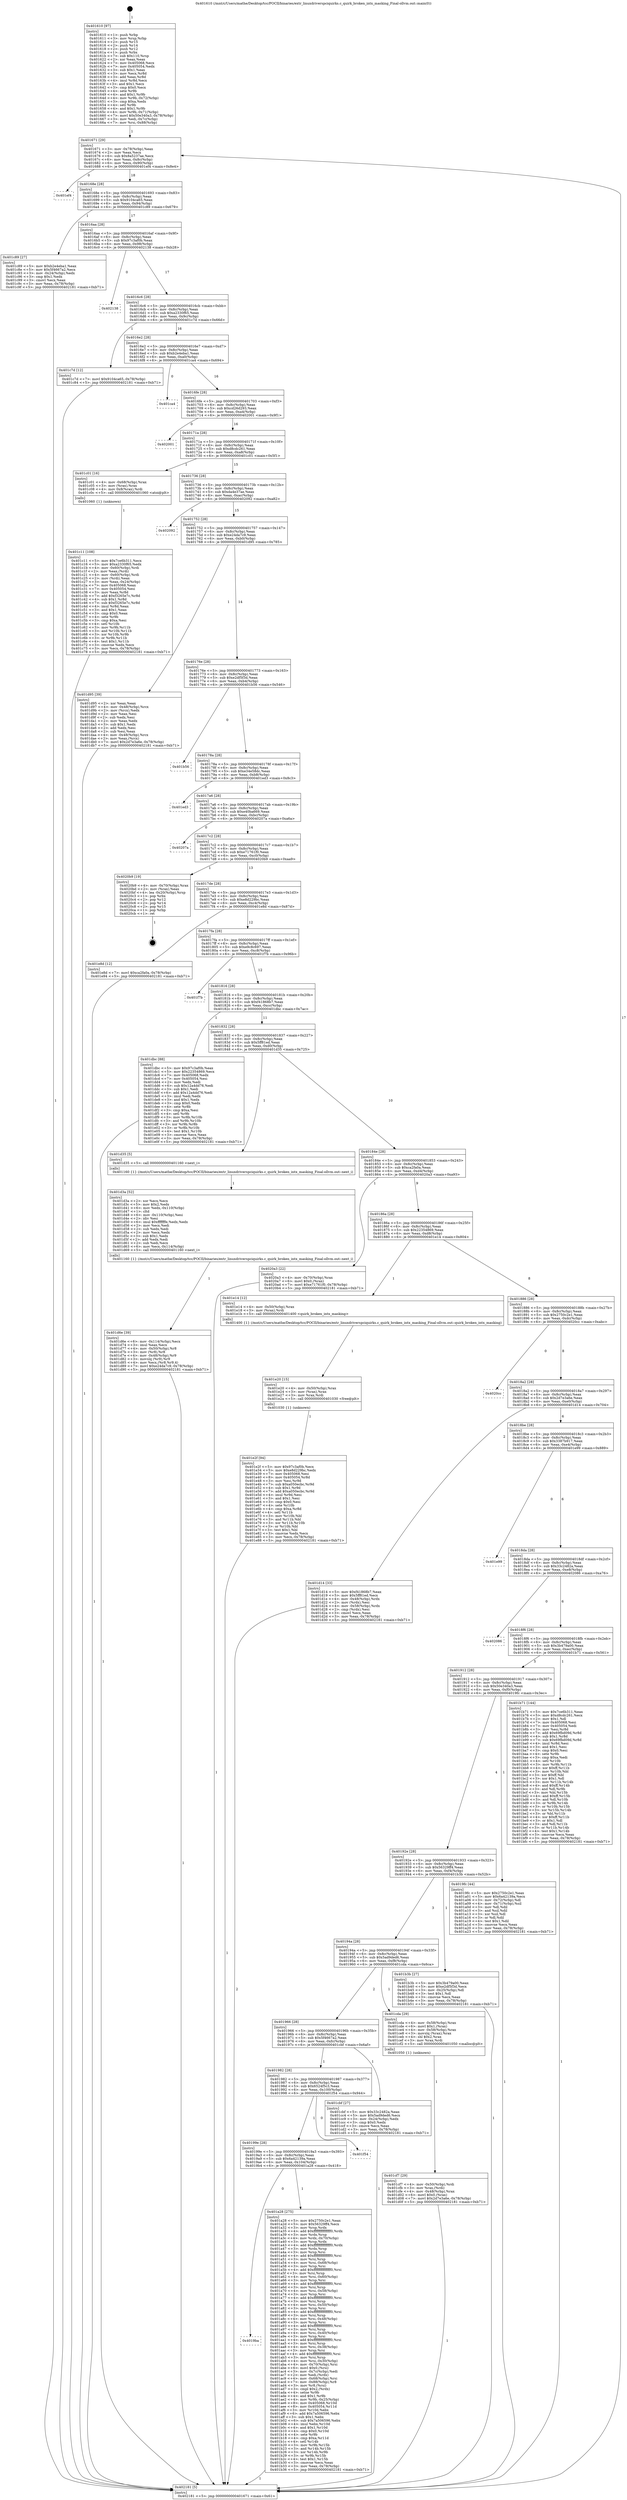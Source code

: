 digraph "0x401610" {
  label = "0x401610 (/mnt/c/Users/mathe/Desktop/tcc/POCII/binaries/extr_linuxdriverspciquirks.c_quirk_broken_intx_masking_Final-ollvm.out::main(0))"
  labelloc = "t"
  node[shape=record]

  Entry [label="",width=0.3,height=0.3,shape=circle,fillcolor=black,style=filled]
  "0x401671" [label="{
     0x401671 [29]\l
     | [instrs]\l
     &nbsp;&nbsp;0x401671 \<+3\>: mov -0x78(%rbp),%eax\l
     &nbsp;&nbsp;0x401674 \<+2\>: mov %eax,%ecx\l
     &nbsp;&nbsp;0x401676 \<+6\>: sub $0x8a5237ae,%ecx\l
     &nbsp;&nbsp;0x40167c \<+6\>: mov %eax,-0x8c(%rbp)\l
     &nbsp;&nbsp;0x401682 \<+6\>: mov %ecx,-0x90(%rbp)\l
     &nbsp;&nbsp;0x401688 \<+6\>: je 0000000000401ef4 \<main+0x8e4\>\l
  }"]
  "0x401ef4" [label="{
     0x401ef4\l
  }", style=dashed]
  "0x40168e" [label="{
     0x40168e [28]\l
     | [instrs]\l
     &nbsp;&nbsp;0x40168e \<+5\>: jmp 0000000000401693 \<main+0x83\>\l
     &nbsp;&nbsp;0x401693 \<+6\>: mov -0x8c(%rbp),%eax\l
     &nbsp;&nbsp;0x401699 \<+5\>: sub $0x9104ca65,%eax\l
     &nbsp;&nbsp;0x40169e \<+6\>: mov %eax,-0x94(%rbp)\l
     &nbsp;&nbsp;0x4016a4 \<+6\>: je 0000000000401c89 \<main+0x679\>\l
  }"]
  Exit [label="",width=0.3,height=0.3,shape=circle,fillcolor=black,style=filled,peripheries=2]
  "0x401c89" [label="{
     0x401c89 [27]\l
     | [instrs]\l
     &nbsp;&nbsp;0x401c89 \<+5\>: mov $0xb2e4eba1,%eax\l
     &nbsp;&nbsp;0x401c8e \<+5\>: mov $0x5f4667a2,%ecx\l
     &nbsp;&nbsp;0x401c93 \<+3\>: mov -0x24(%rbp),%edx\l
     &nbsp;&nbsp;0x401c96 \<+3\>: cmp $0x1,%edx\l
     &nbsp;&nbsp;0x401c99 \<+3\>: cmovl %ecx,%eax\l
     &nbsp;&nbsp;0x401c9c \<+3\>: mov %eax,-0x78(%rbp)\l
     &nbsp;&nbsp;0x401c9f \<+5\>: jmp 0000000000402181 \<main+0xb71\>\l
  }"]
  "0x4016aa" [label="{
     0x4016aa [28]\l
     | [instrs]\l
     &nbsp;&nbsp;0x4016aa \<+5\>: jmp 00000000004016af \<main+0x9f\>\l
     &nbsp;&nbsp;0x4016af \<+6\>: mov -0x8c(%rbp),%eax\l
     &nbsp;&nbsp;0x4016b5 \<+5\>: sub $0x97c3af0b,%eax\l
     &nbsp;&nbsp;0x4016ba \<+6\>: mov %eax,-0x98(%rbp)\l
     &nbsp;&nbsp;0x4016c0 \<+6\>: je 0000000000402138 \<main+0xb28\>\l
  }"]
  "0x401e2f" [label="{
     0x401e2f [94]\l
     | [instrs]\l
     &nbsp;&nbsp;0x401e2f \<+5\>: mov $0x97c3af0b,%ecx\l
     &nbsp;&nbsp;0x401e34 \<+5\>: mov $0xe8d229bc,%edx\l
     &nbsp;&nbsp;0x401e39 \<+7\>: mov 0x405068,%esi\l
     &nbsp;&nbsp;0x401e40 \<+8\>: mov 0x405054,%r8d\l
     &nbsp;&nbsp;0x401e48 \<+3\>: mov %esi,%r9d\l
     &nbsp;&nbsp;0x401e4b \<+7\>: sub $0xa050ecbc,%r9d\l
     &nbsp;&nbsp;0x401e52 \<+4\>: sub $0x1,%r9d\l
     &nbsp;&nbsp;0x401e56 \<+7\>: add $0xa050ecbc,%r9d\l
     &nbsp;&nbsp;0x401e5d \<+4\>: imul %r9d,%esi\l
     &nbsp;&nbsp;0x401e61 \<+3\>: and $0x1,%esi\l
     &nbsp;&nbsp;0x401e64 \<+3\>: cmp $0x0,%esi\l
     &nbsp;&nbsp;0x401e67 \<+4\>: sete %r10b\l
     &nbsp;&nbsp;0x401e6b \<+4\>: cmp $0xa,%r8d\l
     &nbsp;&nbsp;0x401e6f \<+4\>: setl %r11b\l
     &nbsp;&nbsp;0x401e73 \<+3\>: mov %r10b,%bl\l
     &nbsp;&nbsp;0x401e76 \<+3\>: and %r11b,%bl\l
     &nbsp;&nbsp;0x401e79 \<+3\>: xor %r11b,%r10b\l
     &nbsp;&nbsp;0x401e7c \<+3\>: or %r10b,%bl\l
     &nbsp;&nbsp;0x401e7f \<+3\>: test $0x1,%bl\l
     &nbsp;&nbsp;0x401e82 \<+3\>: cmovne %edx,%ecx\l
     &nbsp;&nbsp;0x401e85 \<+3\>: mov %ecx,-0x78(%rbp)\l
     &nbsp;&nbsp;0x401e88 \<+5\>: jmp 0000000000402181 \<main+0xb71\>\l
  }"]
  "0x402138" [label="{
     0x402138\l
  }", style=dashed]
  "0x4016c6" [label="{
     0x4016c6 [28]\l
     | [instrs]\l
     &nbsp;&nbsp;0x4016c6 \<+5\>: jmp 00000000004016cb \<main+0xbb\>\l
     &nbsp;&nbsp;0x4016cb \<+6\>: mov -0x8c(%rbp),%eax\l
     &nbsp;&nbsp;0x4016d1 \<+5\>: sub $0xa2330f65,%eax\l
     &nbsp;&nbsp;0x4016d6 \<+6\>: mov %eax,-0x9c(%rbp)\l
     &nbsp;&nbsp;0x4016dc \<+6\>: je 0000000000401c7d \<main+0x66d\>\l
  }"]
  "0x401e20" [label="{
     0x401e20 [15]\l
     | [instrs]\l
     &nbsp;&nbsp;0x401e20 \<+4\>: mov -0x50(%rbp),%rax\l
     &nbsp;&nbsp;0x401e24 \<+3\>: mov (%rax),%rax\l
     &nbsp;&nbsp;0x401e27 \<+3\>: mov %rax,%rdi\l
     &nbsp;&nbsp;0x401e2a \<+5\>: call 0000000000401030 \<free@plt\>\l
     | [calls]\l
     &nbsp;&nbsp;0x401030 \{1\} (unknown)\l
  }"]
  "0x401c7d" [label="{
     0x401c7d [12]\l
     | [instrs]\l
     &nbsp;&nbsp;0x401c7d \<+7\>: movl $0x9104ca65,-0x78(%rbp)\l
     &nbsp;&nbsp;0x401c84 \<+5\>: jmp 0000000000402181 \<main+0xb71\>\l
  }"]
  "0x4016e2" [label="{
     0x4016e2 [28]\l
     | [instrs]\l
     &nbsp;&nbsp;0x4016e2 \<+5\>: jmp 00000000004016e7 \<main+0xd7\>\l
     &nbsp;&nbsp;0x4016e7 \<+6\>: mov -0x8c(%rbp),%eax\l
     &nbsp;&nbsp;0x4016ed \<+5\>: sub $0xb2e4eba1,%eax\l
     &nbsp;&nbsp;0x4016f2 \<+6\>: mov %eax,-0xa0(%rbp)\l
     &nbsp;&nbsp;0x4016f8 \<+6\>: je 0000000000401ca4 \<main+0x694\>\l
  }"]
  "0x401d6e" [label="{
     0x401d6e [39]\l
     | [instrs]\l
     &nbsp;&nbsp;0x401d6e \<+6\>: mov -0x114(%rbp),%ecx\l
     &nbsp;&nbsp;0x401d74 \<+3\>: imul %eax,%ecx\l
     &nbsp;&nbsp;0x401d77 \<+4\>: mov -0x50(%rbp),%r8\l
     &nbsp;&nbsp;0x401d7b \<+3\>: mov (%r8),%r8\l
     &nbsp;&nbsp;0x401d7e \<+4\>: mov -0x48(%rbp),%r9\l
     &nbsp;&nbsp;0x401d82 \<+3\>: movslq (%r9),%r9\l
     &nbsp;&nbsp;0x401d85 \<+4\>: mov %ecx,(%r8,%r9,4)\l
     &nbsp;&nbsp;0x401d89 \<+7\>: movl $0xe24da7c9,-0x78(%rbp)\l
     &nbsp;&nbsp;0x401d90 \<+5\>: jmp 0000000000402181 \<main+0xb71\>\l
  }"]
  "0x401ca4" [label="{
     0x401ca4\l
  }", style=dashed]
  "0x4016fe" [label="{
     0x4016fe [28]\l
     | [instrs]\l
     &nbsp;&nbsp;0x4016fe \<+5\>: jmp 0000000000401703 \<main+0xf3\>\l
     &nbsp;&nbsp;0x401703 \<+6\>: mov -0x8c(%rbp),%eax\l
     &nbsp;&nbsp;0x401709 \<+5\>: sub $0xcd26d293,%eax\l
     &nbsp;&nbsp;0x40170e \<+6\>: mov %eax,-0xa4(%rbp)\l
     &nbsp;&nbsp;0x401714 \<+6\>: je 0000000000402001 \<main+0x9f1\>\l
  }"]
  "0x401d3a" [label="{
     0x401d3a [52]\l
     | [instrs]\l
     &nbsp;&nbsp;0x401d3a \<+2\>: xor %ecx,%ecx\l
     &nbsp;&nbsp;0x401d3c \<+5\>: mov $0x2,%edx\l
     &nbsp;&nbsp;0x401d41 \<+6\>: mov %edx,-0x110(%rbp)\l
     &nbsp;&nbsp;0x401d47 \<+1\>: cltd\l
     &nbsp;&nbsp;0x401d48 \<+6\>: mov -0x110(%rbp),%esi\l
     &nbsp;&nbsp;0x401d4e \<+2\>: idiv %esi\l
     &nbsp;&nbsp;0x401d50 \<+6\>: imul $0xfffffffe,%edx,%edx\l
     &nbsp;&nbsp;0x401d56 \<+2\>: mov %ecx,%edi\l
     &nbsp;&nbsp;0x401d58 \<+2\>: sub %edx,%edi\l
     &nbsp;&nbsp;0x401d5a \<+2\>: mov %ecx,%edx\l
     &nbsp;&nbsp;0x401d5c \<+3\>: sub $0x1,%edx\l
     &nbsp;&nbsp;0x401d5f \<+2\>: add %edx,%edi\l
     &nbsp;&nbsp;0x401d61 \<+2\>: sub %edi,%ecx\l
     &nbsp;&nbsp;0x401d63 \<+6\>: mov %ecx,-0x114(%rbp)\l
     &nbsp;&nbsp;0x401d69 \<+5\>: call 0000000000401160 \<next_i\>\l
     | [calls]\l
     &nbsp;&nbsp;0x401160 \{1\} (/mnt/c/Users/mathe/Desktop/tcc/POCII/binaries/extr_linuxdriverspciquirks.c_quirk_broken_intx_masking_Final-ollvm.out::next_i)\l
  }"]
  "0x402001" [label="{
     0x402001\l
  }", style=dashed]
  "0x40171a" [label="{
     0x40171a [28]\l
     | [instrs]\l
     &nbsp;&nbsp;0x40171a \<+5\>: jmp 000000000040171f \<main+0x10f\>\l
     &nbsp;&nbsp;0x40171f \<+6\>: mov -0x8c(%rbp),%eax\l
     &nbsp;&nbsp;0x401725 \<+5\>: sub $0xd8cdc261,%eax\l
     &nbsp;&nbsp;0x40172a \<+6\>: mov %eax,-0xa8(%rbp)\l
     &nbsp;&nbsp;0x401730 \<+6\>: je 0000000000401c01 \<main+0x5f1\>\l
  }"]
  "0x401cf7" [label="{
     0x401cf7 [29]\l
     | [instrs]\l
     &nbsp;&nbsp;0x401cf7 \<+4\>: mov -0x50(%rbp),%rdi\l
     &nbsp;&nbsp;0x401cfb \<+3\>: mov %rax,(%rdi)\l
     &nbsp;&nbsp;0x401cfe \<+4\>: mov -0x48(%rbp),%rax\l
     &nbsp;&nbsp;0x401d02 \<+6\>: movl $0x0,(%rax)\l
     &nbsp;&nbsp;0x401d08 \<+7\>: movl $0x2d7e3a6e,-0x78(%rbp)\l
     &nbsp;&nbsp;0x401d0f \<+5\>: jmp 0000000000402181 \<main+0xb71\>\l
  }"]
  "0x401c01" [label="{
     0x401c01 [16]\l
     | [instrs]\l
     &nbsp;&nbsp;0x401c01 \<+4\>: mov -0x68(%rbp),%rax\l
     &nbsp;&nbsp;0x401c05 \<+3\>: mov (%rax),%rax\l
     &nbsp;&nbsp;0x401c08 \<+4\>: mov 0x8(%rax),%rdi\l
     &nbsp;&nbsp;0x401c0c \<+5\>: call 0000000000401060 \<atoi@plt\>\l
     | [calls]\l
     &nbsp;&nbsp;0x401060 \{1\} (unknown)\l
  }"]
  "0x401736" [label="{
     0x401736 [28]\l
     | [instrs]\l
     &nbsp;&nbsp;0x401736 \<+5\>: jmp 000000000040173b \<main+0x12b\>\l
     &nbsp;&nbsp;0x40173b \<+6\>: mov -0x8c(%rbp),%eax\l
     &nbsp;&nbsp;0x401741 \<+5\>: sub $0xda4e37ae,%eax\l
     &nbsp;&nbsp;0x401746 \<+6\>: mov %eax,-0xac(%rbp)\l
     &nbsp;&nbsp;0x40174c \<+6\>: je 0000000000402092 \<main+0xa82\>\l
  }"]
  "0x401c11" [label="{
     0x401c11 [108]\l
     | [instrs]\l
     &nbsp;&nbsp;0x401c11 \<+5\>: mov $0x7ce6b311,%ecx\l
     &nbsp;&nbsp;0x401c16 \<+5\>: mov $0xa2330f65,%edx\l
     &nbsp;&nbsp;0x401c1b \<+4\>: mov -0x60(%rbp),%rdi\l
     &nbsp;&nbsp;0x401c1f \<+2\>: mov %eax,(%rdi)\l
     &nbsp;&nbsp;0x401c21 \<+4\>: mov -0x60(%rbp),%rdi\l
     &nbsp;&nbsp;0x401c25 \<+2\>: mov (%rdi),%eax\l
     &nbsp;&nbsp;0x401c27 \<+3\>: mov %eax,-0x24(%rbp)\l
     &nbsp;&nbsp;0x401c2a \<+7\>: mov 0x405068,%eax\l
     &nbsp;&nbsp;0x401c31 \<+7\>: mov 0x405054,%esi\l
     &nbsp;&nbsp;0x401c38 \<+3\>: mov %eax,%r8d\l
     &nbsp;&nbsp;0x401c3b \<+7\>: add $0xf3265e7c,%r8d\l
     &nbsp;&nbsp;0x401c42 \<+4\>: sub $0x1,%r8d\l
     &nbsp;&nbsp;0x401c46 \<+7\>: sub $0xf3265e7c,%r8d\l
     &nbsp;&nbsp;0x401c4d \<+4\>: imul %r8d,%eax\l
     &nbsp;&nbsp;0x401c51 \<+3\>: and $0x1,%eax\l
     &nbsp;&nbsp;0x401c54 \<+3\>: cmp $0x0,%eax\l
     &nbsp;&nbsp;0x401c57 \<+4\>: sete %r9b\l
     &nbsp;&nbsp;0x401c5b \<+3\>: cmp $0xa,%esi\l
     &nbsp;&nbsp;0x401c5e \<+4\>: setl %r10b\l
     &nbsp;&nbsp;0x401c62 \<+3\>: mov %r9b,%r11b\l
     &nbsp;&nbsp;0x401c65 \<+3\>: and %r10b,%r11b\l
     &nbsp;&nbsp;0x401c68 \<+3\>: xor %r10b,%r9b\l
     &nbsp;&nbsp;0x401c6b \<+3\>: or %r9b,%r11b\l
     &nbsp;&nbsp;0x401c6e \<+4\>: test $0x1,%r11b\l
     &nbsp;&nbsp;0x401c72 \<+3\>: cmovne %edx,%ecx\l
     &nbsp;&nbsp;0x401c75 \<+3\>: mov %ecx,-0x78(%rbp)\l
     &nbsp;&nbsp;0x401c78 \<+5\>: jmp 0000000000402181 \<main+0xb71\>\l
  }"]
  "0x402092" [label="{
     0x402092\l
  }", style=dashed]
  "0x401752" [label="{
     0x401752 [28]\l
     | [instrs]\l
     &nbsp;&nbsp;0x401752 \<+5\>: jmp 0000000000401757 \<main+0x147\>\l
     &nbsp;&nbsp;0x401757 \<+6\>: mov -0x8c(%rbp),%eax\l
     &nbsp;&nbsp;0x40175d \<+5\>: sub $0xe24da7c9,%eax\l
     &nbsp;&nbsp;0x401762 \<+6\>: mov %eax,-0xb0(%rbp)\l
     &nbsp;&nbsp;0x401768 \<+6\>: je 0000000000401d95 \<main+0x785\>\l
  }"]
  "0x4019ba" [label="{
     0x4019ba\l
  }", style=dashed]
  "0x401d95" [label="{
     0x401d95 [39]\l
     | [instrs]\l
     &nbsp;&nbsp;0x401d95 \<+2\>: xor %eax,%eax\l
     &nbsp;&nbsp;0x401d97 \<+4\>: mov -0x48(%rbp),%rcx\l
     &nbsp;&nbsp;0x401d9b \<+2\>: mov (%rcx),%edx\l
     &nbsp;&nbsp;0x401d9d \<+2\>: mov %eax,%esi\l
     &nbsp;&nbsp;0x401d9f \<+2\>: sub %edx,%esi\l
     &nbsp;&nbsp;0x401da1 \<+2\>: mov %eax,%edx\l
     &nbsp;&nbsp;0x401da3 \<+3\>: sub $0x1,%edx\l
     &nbsp;&nbsp;0x401da6 \<+2\>: add %edx,%esi\l
     &nbsp;&nbsp;0x401da8 \<+2\>: sub %esi,%eax\l
     &nbsp;&nbsp;0x401daa \<+4\>: mov -0x48(%rbp),%rcx\l
     &nbsp;&nbsp;0x401dae \<+2\>: mov %eax,(%rcx)\l
     &nbsp;&nbsp;0x401db0 \<+7\>: movl $0x2d7e3a6e,-0x78(%rbp)\l
     &nbsp;&nbsp;0x401db7 \<+5\>: jmp 0000000000402181 \<main+0xb71\>\l
  }"]
  "0x40176e" [label="{
     0x40176e [28]\l
     | [instrs]\l
     &nbsp;&nbsp;0x40176e \<+5\>: jmp 0000000000401773 \<main+0x163\>\l
     &nbsp;&nbsp;0x401773 \<+6\>: mov -0x8c(%rbp),%eax\l
     &nbsp;&nbsp;0x401779 \<+5\>: sub $0xe2df5f3d,%eax\l
     &nbsp;&nbsp;0x40177e \<+6\>: mov %eax,-0xb4(%rbp)\l
     &nbsp;&nbsp;0x401784 \<+6\>: je 0000000000401b56 \<main+0x546\>\l
  }"]
  "0x401a28" [label="{
     0x401a28 [275]\l
     | [instrs]\l
     &nbsp;&nbsp;0x401a28 \<+5\>: mov $0x2750c2e1,%eax\l
     &nbsp;&nbsp;0x401a2d \<+5\>: mov $0x56329ff4,%ecx\l
     &nbsp;&nbsp;0x401a32 \<+3\>: mov %rsp,%rdx\l
     &nbsp;&nbsp;0x401a35 \<+4\>: add $0xfffffffffffffff0,%rdx\l
     &nbsp;&nbsp;0x401a39 \<+3\>: mov %rdx,%rsp\l
     &nbsp;&nbsp;0x401a3c \<+4\>: mov %rdx,-0x70(%rbp)\l
     &nbsp;&nbsp;0x401a40 \<+3\>: mov %rsp,%rdx\l
     &nbsp;&nbsp;0x401a43 \<+4\>: add $0xfffffffffffffff0,%rdx\l
     &nbsp;&nbsp;0x401a47 \<+3\>: mov %rdx,%rsp\l
     &nbsp;&nbsp;0x401a4a \<+3\>: mov %rsp,%rsi\l
     &nbsp;&nbsp;0x401a4d \<+4\>: add $0xfffffffffffffff0,%rsi\l
     &nbsp;&nbsp;0x401a51 \<+3\>: mov %rsi,%rsp\l
     &nbsp;&nbsp;0x401a54 \<+4\>: mov %rsi,-0x68(%rbp)\l
     &nbsp;&nbsp;0x401a58 \<+3\>: mov %rsp,%rsi\l
     &nbsp;&nbsp;0x401a5b \<+4\>: add $0xfffffffffffffff0,%rsi\l
     &nbsp;&nbsp;0x401a5f \<+3\>: mov %rsi,%rsp\l
     &nbsp;&nbsp;0x401a62 \<+4\>: mov %rsi,-0x60(%rbp)\l
     &nbsp;&nbsp;0x401a66 \<+3\>: mov %rsp,%rsi\l
     &nbsp;&nbsp;0x401a69 \<+4\>: add $0xfffffffffffffff0,%rsi\l
     &nbsp;&nbsp;0x401a6d \<+3\>: mov %rsi,%rsp\l
     &nbsp;&nbsp;0x401a70 \<+4\>: mov %rsi,-0x58(%rbp)\l
     &nbsp;&nbsp;0x401a74 \<+3\>: mov %rsp,%rsi\l
     &nbsp;&nbsp;0x401a77 \<+4\>: add $0xfffffffffffffff0,%rsi\l
     &nbsp;&nbsp;0x401a7b \<+3\>: mov %rsi,%rsp\l
     &nbsp;&nbsp;0x401a7e \<+4\>: mov %rsi,-0x50(%rbp)\l
     &nbsp;&nbsp;0x401a82 \<+3\>: mov %rsp,%rsi\l
     &nbsp;&nbsp;0x401a85 \<+4\>: add $0xfffffffffffffff0,%rsi\l
     &nbsp;&nbsp;0x401a89 \<+3\>: mov %rsi,%rsp\l
     &nbsp;&nbsp;0x401a8c \<+4\>: mov %rsi,-0x48(%rbp)\l
     &nbsp;&nbsp;0x401a90 \<+3\>: mov %rsp,%rsi\l
     &nbsp;&nbsp;0x401a93 \<+4\>: add $0xfffffffffffffff0,%rsi\l
     &nbsp;&nbsp;0x401a97 \<+3\>: mov %rsi,%rsp\l
     &nbsp;&nbsp;0x401a9a \<+4\>: mov %rsi,-0x40(%rbp)\l
     &nbsp;&nbsp;0x401a9e \<+3\>: mov %rsp,%rsi\l
     &nbsp;&nbsp;0x401aa1 \<+4\>: add $0xfffffffffffffff0,%rsi\l
     &nbsp;&nbsp;0x401aa5 \<+3\>: mov %rsi,%rsp\l
     &nbsp;&nbsp;0x401aa8 \<+4\>: mov %rsi,-0x38(%rbp)\l
     &nbsp;&nbsp;0x401aac \<+3\>: mov %rsp,%rsi\l
     &nbsp;&nbsp;0x401aaf \<+4\>: add $0xfffffffffffffff0,%rsi\l
     &nbsp;&nbsp;0x401ab3 \<+3\>: mov %rsi,%rsp\l
     &nbsp;&nbsp;0x401ab6 \<+4\>: mov %rsi,-0x30(%rbp)\l
     &nbsp;&nbsp;0x401aba \<+4\>: mov -0x70(%rbp),%rsi\l
     &nbsp;&nbsp;0x401abe \<+6\>: movl $0x0,(%rsi)\l
     &nbsp;&nbsp;0x401ac4 \<+3\>: mov -0x7c(%rbp),%edi\l
     &nbsp;&nbsp;0x401ac7 \<+2\>: mov %edi,(%rdx)\l
     &nbsp;&nbsp;0x401ac9 \<+4\>: mov -0x68(%rbp),%rsi\l
     &nbsp;&nbsp;0x401acd \<+7\>: mov -0x88(%rbp),%r8\l
     &nbsp;&nbsp;0x401ad4 \<+3\>: mov %r8,(%rsi)\l
     &nbsp;&nbsp;0x401ad7 \<+3\>: cmpl $0x2,(%rdx)\l
     &nbsp;&nbsp;0x401ada \<+4\>: setne %r9b\l
     &nbsp;&nbsp;0x401ade \<+4\>: and $0x1,%r9b\l
     &nbsp;&nbsp;0x401ae2 \<+4\>: mov %r9b,-0x25(%rbp)\l
     &nbsp;&nbsp;0x401ae6 \<+8\>: mov 0x405068,%r10d\l
     &nbsp;&nbsp;0x401aee \<+8\>: mov 0x405054,%r11d\l
     &nbsp;&nbsp;0x401af6 \<+3\>: mov %r10d,%ebx\l
     &nbsp;&nbsp;0x401af9 \<+6\>: add $0x7a506596,%ebx\l
     &nbsp;&nbsp;0x401aff \<+3\>: sub $0x1,%ebx\l
     &nbsp;&nbsp;0x401b02 \<+6\>: sub $0x7a506596,%ebx\l
     &nbsp;&nbsp;0x401b08 \<+4\>: imul %ebx,%r10d\l
     &nbsp;&nbsp;0x401b0c \<+4\>: and $0x1,%r10d\l
     &nbsp;&nbsp;0x401b10 \<+4\>: cmp $0x0,%r10d\l
     &nbsp;&nbsp;0x401b14 \<+4\>: sete %r9b\l
     &nbsp;&nbsp;0x401b18 \<+4\>: cmp $0xa,%r11d\l
     &nbsp;&nbsp;0x401b1c \<+4\>: setl %r14b\l
     &nbsp;&nbsp;0x401b20 \<+3\>: mov %r9b,%r15b\l
     &nbsp;&nbsp;0x401b23 \<+3\>: and %r14b,%r15b\l
     &nbsp;&nbsp;0x401b26 \<+3\>: xor %r14b,%r9b\l
     &nbsp;&nbsp;0x401b29 \<+3\>: or %r9b,%r15b\l
     &nbsp;&nbsp;0x401b2c \<+4\>: test $0x1,%r15b\l
     &nbsp;&nbsp;0x401b30 \<+3\>: cmovne %ecx,%eax\l
     &nbsp;&nbsp;0x401b33 \<+3\>: mov %eax,-0x78(%rbp)\l
     &nbsp;&nbsp;0x401b36 \<+5\>: jmp 0000000000402181 \<main+0xb71\>\l
  }"]
  "0x401b56" [label="{
     0x401b56\l
  }", style=dashed]
  "0x40178a" [label="{
     0x40178a [28]\l
     | [instrs]\l
     &nbsp;&nbsp;0x40178a \<+5\>: jmp 000000000040178f \<main+0x17f\>\l
     &nbsp;&nbsp;0x40178f \<+6\>: mov -0x8c(%rbp),%eax\l
     &nbsp;&nbsp;0x401795 \<+5\>: sub $0xe34e58dc,%eax\l
     &nbsp;&nbsp;0x40179a \<+6\>: mov %eax,-0xb8(%rbp)\l
     &nbsp;&nbsp;0x4017a0 \<+6\>: je 0000000000401ed3 \<main+0x8c3\>\l
  }"]
  "0x40199e" [label="{
     0x40199e [28]\l
     | [instrs]\l
     &nbsp;&nbsp;0x40199e \<+5\>: jmp 00000000004019a3 \<main+0x393\>\l
     &nbsp;&nbsp;0x4019a3 \<+6\>: mov -0x8c(%rbp),%eax\l
     &nbsp;&nbsp;0x4019a9 \<+5\>: sub $0x6a42139a,%eax\l
     &nbsp;&nbsp;0x4019ae \<+6\>: mov %eax,-0x104(%rbp)\l
     &nbsp;&nbsp;0x4019b4 \<+6\>: je 0000000000401a28 \<main+0x418\>\l
  }"]
  "0x401ed3" [label="{
     0x401ed3\l
  }", style=dashed]
  "0x4017a6" [label="{
     0x4017a6 [28]\l
     | [instrs]\l
     &nbsp;&nbsp;0x4017a6 \<+5\>: jmp 00000000004017ab \<main+0x19b\>\l
     &nbsp;&nbsp;0x4017ab \<+6\>: mov -0x8c(%rbp),%eax\l
     &nbsp;&nbsp;0x4017b1 \<+5\>: sub $0xe40ba669,%eax\l
     &nbsp;&nbsp;0x4017b6 \<+6\>: mov %eax,-0xbc(%rbp)\l
     &nbsp;&nbsp;0x4017bc \<+6\>: je 000000000040207a \<main+0xa6a\>\l
  }"]
  "0x401f54" [label="{
     0x401f54\l
  }", style=dashed]
  "0x40207a" [label="{
     0x40207a\l
  }", style=dashed]
  "0x4017c2" [label="{
     0x4017c2 [28]\l
     | [instrs]\l
     &nbsp;&nbsp;0x4017c2 \<+5\>: jmp 00000000004017c7 \<main+0x1b7\>\l
     &nbsp;&nbsp;0x4017c7 \<+6\>: mov -0x8c(%rbp),%eax\l
     &nbsp;&nbsp;0x4017cd \<+5\>: sub $0xe71761f0,%eax\l
     &nbsp;&nbsp;0x4017d2 \<+6\>: mov %eax,-0xc0(%rbp)\l
     &nbsp;&nbsp;0x4017d8 \<+6\>: je 00000000004020b9 \<main+0xaa9\>\l
  }"]
  "0x401982" [label="{
     0x401982 [28]\l
     | [instrs]\l
     &nbsp;&nbsp;0x401982 \<+5\>: jmp 0000000000401987 \<main+0x377\>\l
     &nbsp;&nbsp;0x401987 \<+6\>: mov -0x8c(%rbp),%eax\l
     &nbsp;&nbsp;0x40198d \<+5\>: sub $0x6524f5c3,%eax\l
     &nbsp;&nbsp;0x401992 \<+6\>: mov %eax,-0x100(%rbp)\l
     &nbsp;&nbsp;0x401998 \<+6\>: je 0000000000401f54 \<main+0x944\>\l
  }"]
  "0x4020b9" [label="{
     0x4020b9 [19]\l
     | [instrs]\l
     &nbsp;&nbsp;0x4020b9 \<+4\>: mov -0x70(%rbp),%rax\l
     &nbsp;&nbsp;0x4020bd \<+2\>: mov (%rax),%eax\l
     &nbsp;&nbsp;0x4020bf \<+4\>: lea -0x20(%rbp),%rsp\l
     &nbsp;&nbsp;0x4020c3 \<+1\>: pop %rbx\l
     &nbsp;&nbsp;0x4020c4 \<+2\>: pop %r12\l
     &nbsp;&nbsp;0x4020c6 \<+2\>: pop %r14\l
     &nbsp;&nbsp;0x4020c8 \<+2\>: pop %r15\l
     &nbsp;&nbsp;0x4020ca \<+1\>: pop %rbp\l
     &nbsp;&nbsp;0x4020cb \<+1\>: ret\l
  }"]
  "0x4017de" [label="{
     0x4017de [28]\l
     | [instrs]\l
     &nbsp;&nbsp;0x4017de \<+5\>: jmp 00000000004017e3 \<main+0x1d3\>\l
     &nbsp;&nbsp;0x4017e3 \<+6\>: mov -0x8c(%rbp),%eax\l
     &nbsp;&nbsp;0x4017e9 \<+5\>: sub $0xe8d229bc,%eax\l
     &nbsp;&nbsp;0x4017ee \<+6\>: mov %eax,-0xc4(%rbp)\l
     &nbsp;&nbsp;0x4017f4 \<+6\>: je 0000000000401e8d \<main+0x87d\>\l
  }"]
  "0x401cbf" [label="{
     0x401cbf [27]\l
     | [instrs]\l
     &nbsp;&nbsp;0x401cbf \<+5\>: mov $0x33c2482a,%eax\l
     &nbsp;&nbsp;0x401cc4 \<+5\>: mov $0x5ad9ded6,%ecx\l
     &nbsp;&nbsp;0x401cc9 \<+3\>: mov -0x24(%rbp),%edx\l
     &nbsp;&nbsp;0x401ccc \<+3\>: cmp $0x0,%edx\l
     &nbsp;&nbsp;0x401ccf \<+3\>: cmove %ecx,%eax\l
     &nbsp;&nbsp;0x401cd2 \<+3\>: mov %eax,-0x78(%rbp)\l
     &nbsp;&nbsp;0x401cd5 \<+5\>: jmp 0000000000402181 \<main+0xb71\>\l
  }"]
  "0x401e8d" [label="{
     0x401e8d [12]\l
     | [instrs]\l
     &nbsp;&nbsp;0x401e8d \<+7\>: movl $0xca2fa0a,-0x78(%rbp)\l
     &nbsp;&nbsp;0x401e94 \<+5\>: jmp 0000000000402181 \<main+0xb71\>\l
  }"]
  "0x4017fa" [label="{
     0x4017fa [28]\l
     | [instrs]\l
     &nbsp;&nbsp;0x4017fa \<+5\>: jmp 00000000004017ff \<main+0x1ef\>\l
     &nbsp;&nbsp;0x4017ff \<+6\>: mov -0x8c(%rbp),%eax\l
     &nbsp;&nbsp;0x401805 \<+5\>: sub $0xe9c8c697,%eax\l
     &nbsp;&nbsp;0x40180a \<+6\>: mov %eax,-0xc8(%rbp)\l
     &nbsp;&nbsp;0x401810 \<+6\>: je 0000000000401f7b \<main+0x96b\>\l
  }"]
  "0x401966" [label="{
     0x401966 [28]\l
     | [instrs]\l
     &nbsp;&nbsp;0x401966 \<+5\>: jmp 000000000040196b \<main+0x35b\>\l
     &nbsp;&nbsp;0x40196b \<+6\>: mov -0x8c(%rbp),%eax\l
     &nbsp;&nbsp;0x401971 \<+5\>: sub $0x5f4667a2,%eax\l
     &nbsp;&nbsp;0x401976 \<+6\>: mov %eax,-0xfc(%rbp)\l
     &nbsp;&nbsp;0x40197c \<+6\>: je 0000000000401cbf \<main+0x6af\>\l
  }"]
  "0x401f7b" [label="{
     0x401f7b\l
  }", style=dashed]
  "0x401816" [label="{
     0x401816 [28]\l
     | [instrs]\l
     &nbsp;&nbsp;0x401816 \<+5\>: jmp 000000000040181b \<main+0x20b\>\l
     &nbsp;&nbsp;0x40181b \<+6\>: mov -0x8c(%rbp),%eax\l
     &nbsp;&nbsp;0x401821 \<+5\>: sub $0xf41868b7,%eax\l
     &nbsp;&nbsp;0x401826 \<+6\>: mov %eax,-0xcc(%rbp)\l
     &nbsp;&nbsp;0x40182c \<+6\>: je 0000000000401dbc \<main+0x7ac\>\l
  }"]
  "0x401cda" [label="{
     0x401cda [29]\l
     | [instrs]\l
     &nbsp;&nbsp;0x401cda \<+4\>: mov -0x58(%rbp),%rax\l
     &nbsp;&nbsp;0x401cde \<+6\>: movl $0x1,(%rax)\l
     &nbsp;&nbsp;0x401ce4 \<+4\>: mov -0x58(%rbp),%rax\l
     &nbsp;&nbsp;0x401ce8 \<+3\>: movslq (%rax),%rax\l
     &nbsp;&nbsp;0x401ceb \<+4\>: shl $0x2,%rax\l
     &nbsp;&nbsp;0x401cef \<+3\>: mov %rax,%rdi\l
     &nbsp;&nbsp;0x401cf2 \<+5\>: call 0000000000401050 \<malloc@plt\>\l
     | [calls]\l
     &nbsp;&nbsp;0x401050 \{1\} (unknown)\l
  }"]
  "0x401dbc" [label="{
     0x401dbc [88]\l
     | [instrs]\l
     &nbsp;&nbsp;0x401dbc \<+5\>: mov $0x97c3af0b,%eax\l
     &nbsp;&nbsp;0x401dc1 \<+5\>: mov $0x22354869,%ecx\l
     &nbsp;&nbsp;0x401dc6 \<+7\>: mov 0x405068,%edx\l
     &nbsp;&nbsp;0x401dcd \<+7\>: mov 0x405054,%esi\l
     &nbsp;&nbsp;0x401dd4 \<+2\>: mov %edx,%edi\l
     &nbsp;&nbsp;0x401dd6 \<+6\>: sub $0x12a4dd76,%edi\l
     &nbsp;&nbsp;0x401ddc \<+3\>: sub $0x1,%edi\l
     &nbsp;&nbsp;0x401ddf \<+6\>: add $0x12a4dd76,%edi\l
     &nbsp;&nbsp;0x401de5 \<+3\>: imul %edi,%edx\l
     &nbsp;&nbsp;0x401de8 \<+3\>: and $0x1,%edx\l
     &nbsp;&nbsp;0x401deb \<+3\>: cmp $0x0,%edx\l
     &nbsp;&nbsp;0x401dee \<+4\>: sete %r8b\l
     &nbsp;&nbsp;0x401df2 \<+3\>: cmp $0xa,%esi\l
     &nbsp;&nbsp;0x401df5 \<+4\>: setl %r9b\l
     &nbsp;&nbsp;0x401df9 \<+3\>: mov %r8b,%r10b\l
     &nbsp;&nbsp;0x401dfc \<+3\>: and %r9b,%r10b\l
     &nbsp;&nbsp;0x401dff \<+3\>: xor %r9b,%r8b\l
     &nbsp;&nbsp;0x401e02 \<+3\>: or %r8b,%r10b\l
     &nbsp;&nbsp;0x401e05 \<+4\>: test $0x1,%r10b\l
     &nbsp;&nbsp;0x401e09 \<+3\>: cmovne %ecx,%eax\l
     &nbsp;&nbsp;0x401e0c \<+3\>: mov %eax,-0x78(%rbp)\l
     &nbsp;&nbsp;0x401e0f \<+5\>: jmp 0000000000402181 \<main+0xb71\>\l
  }"]
  "0x401832" [label="{
     0x401832 [28]\l
     | [instrs]\l
     &nbsp;&nbsp;0x401832 \<+5\>: jmp 0000000000401837 \<main+0x227\>\l
     &nbsp;&nbsp;0x401837 \<+6\>: mov -0x8c(%rbp),%eax\l
     &nbsp;&nbsp;0x40183d \<+5\>: sub $0x5ff81ed,%eax\l
     &nbsp;&nbsp;0x401842 \<+6\>: mov %eax,-0xd0(%rbp)\l
     &nbsp;&nbsp;0x401848 \<+6\>: je 0000000000401d35 \<main+0x725\>\l
  }"]
  "0x40194a" [label="{
     0x40194a [28]\l
     | [instrs]\l
     &nbsp;&nbsp;0x40194a \<+5\>: jmp 000000000040194f \<main+0x33f\>\l
     &nbsp;&nbsp;0x40194f \<+6\>: mov -0x8c(%rbp),%eax\l
     &nbsp;&nbsp;0x401955 \<+5\>: sub $0x5ad9ded6,%eax\l
     &nbsp;&nbsp;0x40195a \<+6\>: mov %eax,-0xf8(%rbp)\l
     &nbsp;&nbsp;0x401960 \<+6\>: je 0000000000401cda \<main+0x6ca\>\l
  }"]
  "0x401d35" [label="{
     0x401d35 [5]\l
     | [instrs]\l
     &nbsp;&nbsp;0x401d35 \<+5\>: call 0000000000401160 \<next_i\>\l
     | [calls]\l
     &nbsp;&nbsp;0x401160 \{1\} (/mnt/c/Users/mathe/Desktop/tcc/POCII/binaries/extr_linuxdriverspciquirks.c_quirk_broken_intx_masking_Final-ollvm.out::next_i)\l
  }"]
  "0x40184e" [label="{
     0x40184e [28]\l
     | [instrs]\l
     &nbsp;&nbsp;0x40184e \<+5\>: jmp 0000000000401853 \<main+0x243\>\l
     &nbsp;&nbsp;0x401853 \<+6\>: mov -0x8c(%rbp),%eax\l
     &nbsp;&nbsp;0x401859 \<+5\>: sub $0xca2fa0a,%eax\l
     &nbsp;&nbsp;0x40185e \<+6\>: mov %eax,-0xd4(%rbp)\l
     &nbsp;&nbsp;0x401864 \<+6\>: je 00000000004020a3 \<main+0xa93\>\l
  }"]
  "0x401b3b" [label="{
     0x401b3b [27]\l
     | [instrs]\l
     &nbsp;&nbsp;0x401b3b \<+5\>: mov $0x3b479a00,%eax\l
     &nbsp;&nbsp;0x401b40 \<+5\>: mov $0xe2df5f3d,%ecx\l
     &nbsp;&nbsp;0x401b45 \<+3\>: mov -0x25(%rbp),%dl\l
     &nbsp;&nbsp;0x401b48 \<+3\>: test $0x1,%dl\l
     &nbsp;&nbsp;0x401b4b \<+3\>: cmovne %ecx,%eax\l
     &nbsp;&nbsp;0x401b4e \<+3\>: mov %eax,-0x78(%rbp)\l
     &nbsp;&nbsp;0x401b51 \<+5\>: jmp 0000000000402181 \<main+0xb71\>\l
  }"]
  "0x4020a3" [label="{
     0x4020a3 [22]\l
     | [instrs]\l
     &nbsp;&nbsp;0x4020a3 \<+4\>: mov -0x70(%rbp),%rax\l
     &nbsp;&nbsp;0x4020a7 \<+6\>: movl $0x0,(%rax)\l
     &nbsp;&nbsp;0x4020ad \<+7\>: movl $0xe71761f0,-0x78(%rbp)\l
     &nbsp;&nbsp;0x4020b4 \<+5\>: jmp 0000000000402181 \<main+0xb71\>\l
  }"]
  "0x40186a" [label="{
     0x40186a [28]\l
     | [instrs]\l
     &nbsp;&nbsp;0x40186a \<+5\>: jmp 000000000040186f \<main+0x25f\>\l
     &nbsp;&nbsp;0x40186f \<+6\>: mov -0x8c(%rbp),%eax\l
     &nbsp;&nbsp;0x401875 \<+5\>: sub $0x22354869,%eax\l
     &nbsp;&nbsp;0x40187a \<+6\>: mov %eax,-0xd8(%rbp)\l
     &nbsp;&nbsp;0x401880 \<+6\>: je 0000000000401e14 \<main+0x804\>\l
  }"]
  "0x401610" [label="{
     0x401610 [97]\l
     | [instrs]\l
     &nbsp;&nbsp;0x401610 \<+1\>: push %rbp\l
     &nbsp;&nbsp;0x401611 \<+3\>: mov %rsp,%rbp\l
     &nbsp;&nbsp;0x401614 \<+2\>: push %r15\l
     &nbsp;&nbsp;0x401616 \<+2\>: push %r14\l
     &nbsp;&nbsp;0x401618 \<+2\>: push %r12\l
     &nbsp;&nbsp;0x40161a \<+1\>: push %rbx\l
     &nbsp;&nbsp;0x40161b \<+7\>: sub $0x110,%rsp\l
     &nbsp;&nbsp;0x401622 \<+2\>: xor %eax,%eax\l
     &nbsp;&nbsp;0x401624 \<+7\>: mov 0x405068,%ecx\l
     &nbsp;&nbsp;0x40162b \<+7\>: mov 0x405054,%edx\l
     &nbsp;&nbsp;0x401632 \<+3\>: sub $0x1,%eax\l
     &nbsp;&nbsp;0x401635 \<+3\>: mov %ecx,%r8d\l
     &nbsp;&nbsp;0x401638 \<+3\>: add %eax,%r8d\l
     &nbsp;&nbsp;0x40163b \<+4\>: imul %r8d,%ecx\l
     &nbsp;&nbsp;0x40163f \<+3\>: and $0x1,%ecx\l
     &nbsp;&nbsp;0x401642 \<+3\>: cmp $0x0,%ecx\l
     &nbsp;&nbsp;0x401645 \<+4\>: sete %r9b\l
     &nbsp;&nbsp;0x401649 \<+4\>: and $0x1,%r9b\l
     &nbsp;&nbsp;0x40164d \<+4\>: mov %r9b,-0x72(%rbp)\l
     &nbsp;&nbsp;0x401651 \<+3\>: cmp $0xa,%edx\l
     &nbsp;&nbsp;0x401654 \<+4\>: setl %r9b\l
     &nbsp;&nbsp;0x401658 \<+4\>: and $0x1,%r9b\l
     &nbsp;&nbsp;0x40165c \<+4\>: mov %r9b,-0x71(%rbp)\l
     &nbsp;&nbsp;0x401660 \<+7\>: movl $0x50e340a3,-0x78(%rbp)\l
     &nbsp;&nbsp;0x401667 \<+3\>: mov %edi,-0x7c(%rbp)\l
     &nbsp;&nbsp;0x40166a \<+7\>: mov %rsi,-0x88(%rbp)\l
  }"]
  "0x401e14" [label="{
     0x401e14 [12]\l
     | [instrs]\l
     &nbsp;&nbsp;0x401e14 \<+4\>: mov -0x50(%rbp),%rax\l
     &nbsp;&nbsp;0x401e18 \<+3\>: mov (%rax),%rdi\l
     &nbsp;&nbsp;0x401e1b \<+5\>: call 0000000000401400 \<quirk_broken_intx_masking\>\l
     | [calls]\l
     &nbsp;&nbsp;0x401400 \{1\} (/mnt/c/Users/mathe/Desktop/tcc/POCII/binaries/extr_linuxdriverspciquirks.c_quirk_broken_intx_masking_Final-ollvm.out::quirk_broken_intx_masking)\l
  }"]
  "0x401886" [label="{
     0x401886 [28]\l
     | [instrs]\l
     &nbsp;&nbsp;0x401886 \<+5\>: jmp 000000000040188b \<main+0x27b\>\l
     &nbsp;&nbsp;0x40188b \<+6\>: mov -0x8c(%rbp),%eax\l
     &nbsp;&nbsp;0x401891 \<+5\>: sub $0x2750c2e1,%eax\l
     &nbsp;&nbsp;0x401896 \<+6\>: mov %eax,-0xdc(%rbp)\l
     &nbsp;&nbsp;0x40189c \<+6\>: je 00000000004020cc \<main+0xabc\>\l
  }"]
  "0x402181" [label="{
     0x402181 [5]\l
     | [instrs]\l
     &nbsp;&nbsp;0x402181 \<+5\>: jmp 0000000000401671 \<main+0x61\>\l
  }"]
  "0x4020cc" [label="{
     0x4020cc\l
  }", style=dashed]
  "0x4018a2" [label="{
     0x4018a2 [28]\l
     | [instrs]\l
     &nbsp;&nbsp;0x4018a2 \<+5\>: jmp 00000000004018a7 \<main+0x297\>\l
     &nbsp;&nbsp;0x4018a7 \<+6\>: mov -0x8c(%rbp),%eax\l
     &nbsp;&nbsp;0x4018ad \<+5\>: sub $0x2d7e3a6e,%eax\l
     &nbsp;&nbsp;0x4018b2 \<+6\>: mov %eax,-0xe0(%rbp)\l
     &nbsp;&nbsp;0x4018b8 \<+6\>: je 0000000000401d14 \<main+0x704\>\l
  }"]
  "0x40192e" [label="{
     0x40192e [28]\l
     | [instrs]\l
     &nbsp;&nbsp;0x40192e \<+5\>: jmp 0000000000401933 \<main+0x323\>\l
     &nbsp;&nbsp;0x401933 \<+6\>: mov -0x8c(%rbp),%eax\l
     &nbsp;&nbsp;0x401939 \<+5\>: sub $0x56329ff4,%eax\l
     &nbsp;&nbsp;0x40193e \<+6\>: mov %eax,-0xf4(%rbp)\l
     &nbsp;&nbsp;0x401944 \<+6\>: je 0000000000401b3b \<main+0x52b\>\l
  }"]
  "0x401d14" [label="{
     0x401d14 [33]\l
     | [instrs]\l
     &nbsp;&nbsp;0x401d14 \<+5\>: mov $0xf41868b7,%eax\l
     &nbsp;&nbsp;0x401d19 \<+5\>: mov $0x5ff81ed,%ecx\l
     &nbsp;&nbsp;0x401d1e \<+4\>: mov -0x48(%rbp),%rdx\l
     &nbsp;&nbsp;0x401d22 \<+2\>: mov (%rdx),%esi\l
     &nbsp;&nbsp;0x401d24 \<+4\>: mov -0x58(%rbp),%rdx\l
     &nbsp;&nbsp;0x401d28 \<+2\>: cmp (%rdx),%esi\l
     &nbsp;&nbsp;0x401d2a \<+3\>: cmovl %ecx,%eax\l
     &nbsp;&nbsp;0x401d2d \<+3\>: mov %eax,-0x78(%rbp)\l
     &nbsp;&nbsp;0x401d30 \<+5\>: jmp 0000000000402181 \<main+0xb71\>\l
  }"]
  "0x4018be" [label="{
     0x4018be [28]\l
     | [instrs]\l
     &nbsp;&nbsp;0x4018be \<+5\>: jmp 00000000004018c3 \<main+0x2b3\>\l
     &nbsp;&nbsp;0x4018c3 \<+6\>: mov -0x8c(%rbp),%eax\l
     &nbsp;&nbsp;0x4018c9 \<+5\>: sub $0x3387b917,%eax\l
     &nbsp;&nbsp;0x4018ce \<+6\>: mov %eax,-0xe4(%rbp)\l
     &nbsp;&nbsp;0x4018d4 \<+6\>: je 0000000000401e99 \<main+0x889\>\l
  }"]
  "0x4019fc" [label="{
     0x4019fc [44]\l
     | [instrs]\l
     &nbsp;&nbsp;0x4019fc \<+5\>: mov $0x2750c2e1,%eax\l
     &nbsp;&nbsp;0x401a01 \<+5\>: mov $0x6a42139a,%ecx\l
     &nbsp;&nbsp;0x401a06 \<+3\>: mov -0x72(%rbp),%dl\l
     &nbsp;&nbsp;0x401a09 \<+4\>: mov -0x71(%rbp),%sil\l
     &nbsp;&nbsp;0x401a0d \<+3\>: mov %dl,%dil\l
     &nbsp;&nbsp;0x401a10 \<+3\>: and %sil,%dil\l
     &nbsp;&nbsp;0x401a13 \<+3\>: xor %sil,%dl\l
     &nbsp;&nbsp;0x401a16 \<+3\>: or %dl,%dil\l
     &nbsp;&nbsp;0x401a19 \<+4\>: test $0x1,%dil\l
     &nbsp;&nbsp;0x401a1d \<+3\>: cmovne %ecx,%eax\l
     &nbsp;&nbsp;0x401a20 \<+3\>: mov %eax,-0x78(%rbp)\l
     &nbsp;&nbsp;0x401a23 \<+5\>: jmp 0000000000402181 \<main+0xb71\>\l
  }"]
  "0x401e99" [label="{
     0x401e99\l
  }", style=dashed]
  "0x4018da" [label="{
     0x4018da [28]\l
     | [instrs]\l
     &nbsp;&nbsp;0x4018da \<+5\>: jmp 00000000004018df \<main+0x2cf\>\l
     &nbsp;&nbsp;0x4018df \<+6\>: mov -0x8c(%rbp),%eax\l
     &nbsp;&nbsp;0x4018e5 \<+5\>: sub $0x33c2482a,%eax\l
     &nbsp;&nbsp;0x4018ea \<+6\>: mov %eax,-0xe8(%rbp)\l
     &nbsp;&nbsp;0x4018f0 \<+6\>: je 0000000000402086 \<main+0xa76\>\l
  }"]
  "0x401912" [label="{
     0x401912 [28]\l
     | [instrs]\l
     &nbsp;&nbsp;0x401912 \<+5\>: jmp 0000000000401917 \<main+0x307\>\l
     &nbsp;&nbsp;0x401917 \<+6\>: mov -0x8c(%rbp),%eax\l
     &nbsp;&nbsp;0x40191d \<+5\>: sub $0x50e340a3,%eax\l
     &nbsp;&nbsp;0x401922 \<+6\>: mov %eax,-0xf0(%rbp)\l
     &nbsp;&nbsp;0x401928 \<+6\>: je 00000000004019fc \<main+0x3ec\>\l
  }"]
  "0x402086" [label="{
     0x402086\l
  }", style=dashed]
  "0x4018f6" [label="{
     0x4018f6 [28]\l
     | [instrs]\l
     &nbsp;&nbsp;0x4018f6 \<+5\>: jmp 00000000004018fb \<main+0x2eb\>\l
     &nbsp;&nbsp;0x4018fb \<+6\>: mov -0x8c(%rbp),%eax\l
     &nbsp;&nbsp;0x401901 \<+5\>: sub $0x3b479a00,%eax\l
     &nbsp;&nbsp;0x401906 \<+6\>: mov %eax,-0xec(%rbp)\l
     &nbsp;&nbsp;0x40190c \<+6\>: je 0000000000401b71 \<main+0x561\>\l
  }"]
  "0x401b71" [label="{
     0x401b71 [144]\l
     | [instrs]\l
     &nbsp;&nbsp;0x401b71 \<+5\>: mov $0x7ce6b311,%eax\l
     &nbsp;&nbsp;0x401b76 \<+5\>: mov $0xd8cdc261,%ecx\l
     &nbsp;&nbsp;0x401b7b \<+2\>: mov $0x1,%dl\l
     &nbsp;&nbsp;0x401b7d \<+7\>: mov 0x405068,%esi\l
     &nbsp;&nbsp;0x401b84 \<+7\>: mov 0x405054,%edi\l
     &nbsp;&nbsp;0x401b8b \<+3\>: mov %esi,%r8d\l
     &nbsp;&nbsp;0x401b8e \<+7\>: add $0x69fbd09d,%r8d\l
     &nbsp;&nbsp;0x401b95 \<+4\>: sub $0x1,%r8d\l
     &nbsp;&nbsp;0x401b99 \<+7\>: sub $0x69fbd09d,%r8d\l
     &nbsp;&nbsp;0x401ba0 \<+4\>: imul %r8d,%esi\l
     &nbsp;&nbsp;0x401ba4 \<+3\>: and $0x1,%esi\l
     &nbsp;&nbsp;0x401ba7 \<+3\>: cmp $0x0,%esi\l
     &nbsp;&nbsp;0x401baa \<+4\>: sete %r9b\l
     &nbsp;&nbsp;0x401bae \<+3\>: cmp $0xa,%edi\l
     &nbsp;&nbsp;0x401bb1 \<+4\>: setl %r10b\l
     &nbsp;&nbsp;0x401bb5 \<+3\>: mov %r9b,%r11b\l
     &nbsp;&nbsp;0x401bb8 \<+4\>: xor $0xff,%r11b\l
     &nbsp;&nbsp;0x401bbc \<+3\>: mov %r10b,%bl\l
     &nbsp;&nbsp;0x401bbf \<+3\>: xor $0xff,%bl\l
     &nbsp;&nbsp;0x401bc2 \<+3\>: xor $0x1,%dl\l
     &nbsp;&nbsp;0x401bc5 \<+3\>: mov %r11b,%r14b\l
     &nbsp;&nbsp;0x401bc8 \<+4\>: and $0xff,%r14b\l
     &nbsp;&nbsp;0x401bcc \<+3\>: and %dl,%r9b\l
     &nbsp;&nbsp;0x401bcf \<+3\>: mov %bl,%r15b\l
     &nbsp;&nbsp;0x401bd2 \<+4\>: and $0xff,%r15b\l
     &nbsp;&nbsp;0x401bd6 \<+3\>: and %dl,%r10b\l
     &nbsp;&nbsp;0x401bd9 \<+3\>: or %r9b,%r14b\l
     &nbsp;&nbsp;0x401bdc \<+3\>: or %r10b,%r15b\l
     &nbsp;&nbsp;0x401bdf \<+3\>: xor %r15b,%r14b\l
     &nbsp;&nbsp;0x401be2 \<+3\>: or %bl,%r11b\l
     &nbsp;&nbsp;0x401be5 \<+4\>: xor $0xff,%r11b\l
     &nbsp;&nbsp;0x401be9 \<+3\>: or $0x1,%dl\l
     &nbsp;&nbsp;0x401bec \<+3\>: and %dl,%r11b\l
     &nbsp;&nbsp;0x401bef \<+3\>: or %r11b,%r14b\l
     &nbsp;&nbsp;0x401bf2 \<+4\>: test $0x1,%r14b\l
     &nbsp;&nbsp;0x401bf6 \<+3\>: cmovne %ecx,%eax\l
     &nbsp;&nbsp;0x401bf9 \<+3\>: mov %eax,-0x78(%rbp)\l
     &nbsp;&nbsp;0x401bfc \<+5\>: jmp 0000000000402181 \<main+0xb71\>\l
  }"]
  Entry -> "0x401610" [label=" 1"]
  "0x401671" -> "0x401ef4" [label=" 0"]
  "0x401671" -> "0x40168e" [label=" 18"]
  "0x4020b9" -> Exit [label=" 1"]
  "0x40168e" -> "0x401c89" [label=" 1"]
  "0x40168e" -> "0x4016aa" [label=" 17"]
  "0x4020a3" -> "0x402181" [label=" 1"]
  "0x4016aa" -> "0x402138" [label=" 0"]
  "0x4016aa" -> "0x4016c6" [label=" 17"]
  "0x401e8d" -> "0x402181" [label=" 1"]
  "0x4016c6" -> "0x401c7d" [label=" 1"]
  "0x4016c6" -> "0x4016e2" [label=" 16"]
  "0x401e2f" -> "0x402181" [label=" 1"]
  "0x4016e2" -> "0x401ca4" [label=" 0"]
  "0x4016e2" -> "0x4016fe" [label=" 16"]
  "0x401e20" -> "0x401e2f" [label=" 1"]
  "0x4016fe" -> "0x402001" [label=" 0"]
  "0x4016fe" -> "0x40171a" [label=" 16"]
  "0x401e14" -> "0x401e20" [label=" 1"]
  "0x40171a" -> "0x401c01" [label=" 1"]
  "0x40171a" -> "0x401736" [label=" 15"]
  "0x401dbc" -> "0x402181" [label=" 1"]
  "0x401736" -> "0x402092" [label=" 0"]
  "0x401736" -> "0x401752" [label=" 15"]
  "0x401d95" -> "0x402181" [label=" 1"]
  "0x401752" -> "0x401d95" [label=" 1"]
  "0x401752" -> "0x40176e" [label=" 14"]
  "0x401d3a" -> "0x401d6e" [label=" 1"]
  "0x40176e" -> "0x401b56" [label=" 0"]
  "0x40176e" -> "0x40178a" [label=" 14"]
  "0x401d35" -> "0x401d3a" [label=" 1"]
  "0x40178a" -> "0x401ed3" [label=" 0"]
  "0x40178a" -> "0x4017a6" [label=" 14"]
  "0x401cf7" -> "0x402181" [label=" 1"]
  "0x4017a6" -> "0x40207a" [label=" 0"]
  "0x4017a6" -> "0x4017c2" [label=" 14"]
  "0x401cda" -> "0x401cf7" [label=" 1"]
  "0x4017c2" -> "0x4020b9" [label=" 1"]
  "0x4017c2" -> "0x4017de" [label=" 13"]
  "0x401c89" -> "0x402181" [label=" 1"]
  "0x4017de" -> "0x401e8d" [label=" 1"]
  "0x4017de" -> "0x4017fa" [label=" 12"]
  "0x401c7d" -> "0x402181" [label=" 1"]
  "0x4017fa" -> "0x401f7b" [label=" 0"]
  "0x4017fa" -> "0x401816" [label=" 12"]
  "0x401c01" -> "0x401c11" [label=" 1"]
  "0x401816" -> "0x401dbc" [label=" 1"]
  "0x401816" -> "0x401832" [label=" 11"]
  "0x401b71" -> "0x402181" [label=" 1"]
  "0x401832" -> "0x401d35" [label=" 1"]
  "0x401832" -> "0x40184e" [label=" 10"]
  "0x401a28" -> "0x402181" [label=" 1"]
  "0x40184e" -> "0x4020a3" [label=" 1"]
  "0x40184e" -> "0x40186a" [label=" 9"]
  "0x401d6e" -> "0x402181" [label=" 1"]
  "0x40186a" -> "0x401e14" [label=" 1"]
  "0x40186a" -> "0x401886" [label=" 8"]
  "0x40199e" -> "0x401a28" [label=" 1"]
  "0x401886" -> "0x4020cc" [label=" 0"]
  "0x401886" -> "0x4018a2" [label=" 8"]
  "0x401d14" -> "0x402181" [label=" 2"]
  "0x4018a2" -> "0x401d14" [label=" 2"]
  "0x4018a2" -> "0x4018be" [label=" 6"]
  "0x401982" -> "0x40199e" [label=" 1"]
  "0x4018be" -> "0x401e99" [label=" 0"]
  "0x4018be" -> "0x4018da" [label=" 6"]
  "0x401982" -> "0x401f54" [label=" 0"]
  "0x4018da" -> "0x402086" [label=" 0"]
  "0x4018da" -> "0x4018f6" [label=" 6"]
  "0x401966" -> "0x401982" [label=" 1"]
  "0x4018f6" -> "0x401b71" [label=" 1"]
  "0x4018f6" -> "0x401912" [label=" 5"]
  "0x401cbf" -> "0x402181" [label=" 1"]
  "0x401912" -> "0x4019fc" [label=" 1"]
  "0x401912" -> "0x40192e" [label=" 4"]
  "0x4019fc" -> "0x402181" [label=" 1"]
  "0x401610" -> "0x401671" [label=" 1"]
  "0x402181" -> "0x401671" [label=" 17"]
  "0x40199e" -> "0x4019ba" [label=" 0"]
  "0x40192e" -> "0x401b3b" [label=" 1"]
  "0x40192e" -> "0x40194a" [label=" 3"]
  "0x401b3b" -> "0x402181" [label=" 1"]
  "0x40194a" -> "0x401cda" [label=" 1"]
  "0x40194a" -> "0x401966" [label=" 2"]
  "0x401c11" -> "0x402181" [label=" 1"]
  "0x401966" -> "0x401cbf" [label=" 1"]
}
